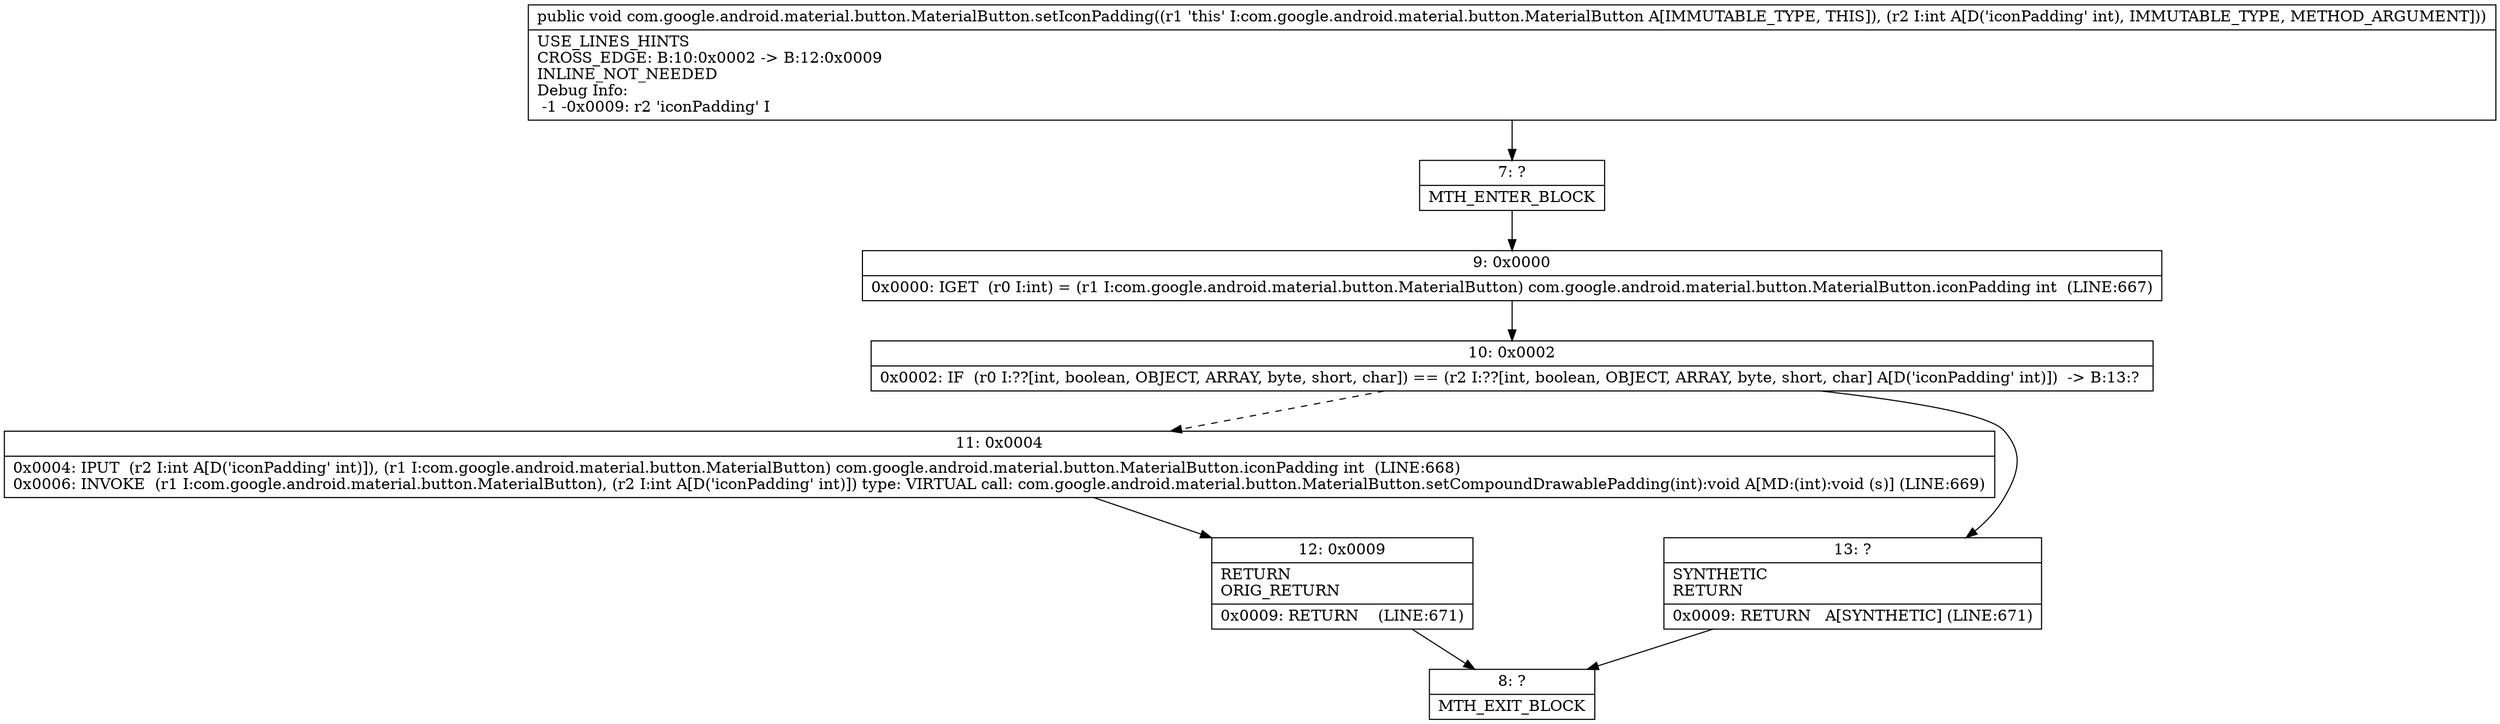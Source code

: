 digraph "CFG forcom.google.android.material.button.MaterialButton.setIconPadding(I)V" {
Node_7 [shape=record,label="{7\:\ ?|MTH_ENTER_BLOCK\l}"];
Node_9 [shape=record,label="{9\:\ 0x0000|0x0000: IGET  (r0 I:int) = (r1 I:com.google.android.material.button.MaterialButton) com.google.android.material.button.MaterialButton.iconPadding int  (LINE:667)\l}"];
Node_10 [shape=record,label="{10\:\ 0x0002|0x0002: IF  (r0 I:??[int, boolean, OBJECT, ARRAY, byte, short, char]) == (r2 I:??[int, boolean, OBJECT, ARRAY, byte, short, char] A[D('iconPadding' int)])  \-\> B:13:? \l}"];
Node_11 [shape=record,label="{11\:\ 0x0004|0x0004: IPUT  (r2 I:int A[D('iconPadding' int)]), (r1 I:com.google.android.material.button.MaterialButton) com.google.android.material.button.MaterialButton.iconPadding int  (LINE:668)\l0x0006: INVOKE  (r1 I:com.google.android.material.button.MaterialButton), (r2 I:int A[D('iconPadding' int)]) type: VIRTUAL call: com.google.android.material.button.MaterialButton.setCompoundDrawablePadding(int):void A[MD:(int):void (s)] (LINE:669)\l}"];
Node_12 [shape=record,label="{12\:\ 0x0009|RETURN\lORIG_RETURN\l|0x0009: RETURN    (LINE:671)\l}"];
Node_8 [shape=record,label="{8\:\ ?|MTH_EXIT_BLOCK\l}"];
Node_13 [shape=record,label="{13\:\ ?|SYNTHETIC\lRETURN\l|0x0009: RETURN   A[SYNTHETIC] (LINE:671)\l}"];
MethodNode[shape=record,label="{public void com.google.android.material.button.MaterialButton.setIconPadding((r1 'this' I:com.google.android.material.button.MaterialButton A[IMMUTABLE_TYPE, THIS]), (r2 I:int A[D('iconPadding' int), IMMUTABLE_TYPE, METHOD_ARGUMENT]))  | USE_LINES_HINTS\lCROSS_EDGE: B:10:0x0002 \-\> B:12:0x0009\lINLINE_NOT_NEEDED\lDebug Info:\l  \-1 \-0x0009: r2 'iconPadding' I\l}"];
MethodNode -> Node_7;Node_7 -> Node_9;
Node_9 -> Node_10;
Node_10 -> Node_11[style=dashed];
Node_10 -> Node_13;
Node_11 -> Node_12;
Node_12 -> Node_8;
Node_13 -> Node_8;
}


